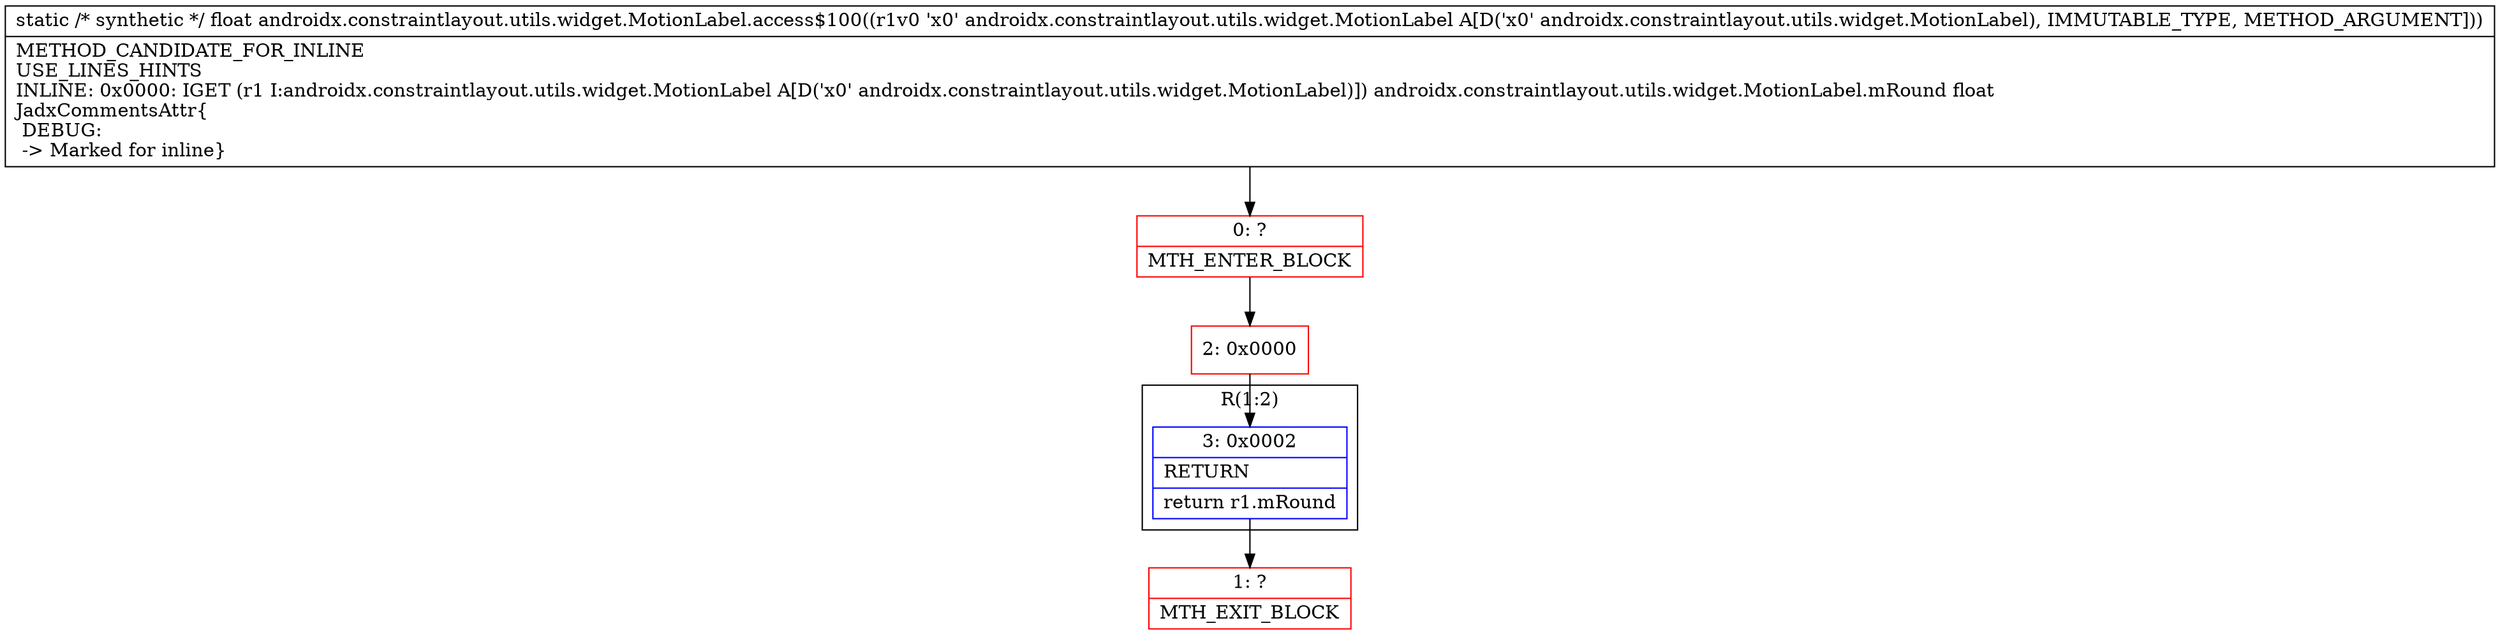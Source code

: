 digraph "CFG forandroidx.constraintlayout.utils.widget.MotionLabel.access$100(Landroidx\/constraintlayout\/utils\/widget\/MotionLabel;)F" {
subgraph cluster_Region_502348353 {
label = "R(1:2)";
node [shape=record,color=blue];
Node_3 [shape=record,label="{3\:\ 0x0002|RETURN\l|return r1.mRound\l}"];
}
Node_0 [shape=record,color=red,label="{0\:\ ?|MTH_ENTER_BLOCK\l}"];
Node_2 [shape=record,color=red,label="{2\:\ 0x0000}"];
Node_1 [shape=record,color=red,label="{1\:\ ?|MTH_EXIT_BLOCK\l}"];
MethodNode[shape=record,label="{static \/* synthetic *\/ float androidx.constraintlayout.utils.widget.MotionLabel.access$100((r1v0 'x0' androidx.constraintlayout.utils.widget.MotionLabel A[D('x0' androidx.constraintlayout.utils.widget.MotionLabel), IMMUTABLE_TYPE, METHOD_ARGUMENT]))  | METHOD_CANDIDATE_FOR_INLINE\lUSE_LINES_HINTS\lINLINE: 0x0000: IGET  (r1 I:androidx.constraintlayout.utils.widget.MotionLabel A[D('x0' androidx.constraintlayout.utils.widget.MotionLabel)]) androidx.constraintlayout.utils.widget.MotionLabel.mRound float\lJadxCommentsAttr\{\l DEBUG: \l \-\> Marked for inline\}\l}"];
MethodNode -> Node_0;Node_3 -> Node_1;
Node_0 -> Node_2;
Node_2 -> Node_3;
}

